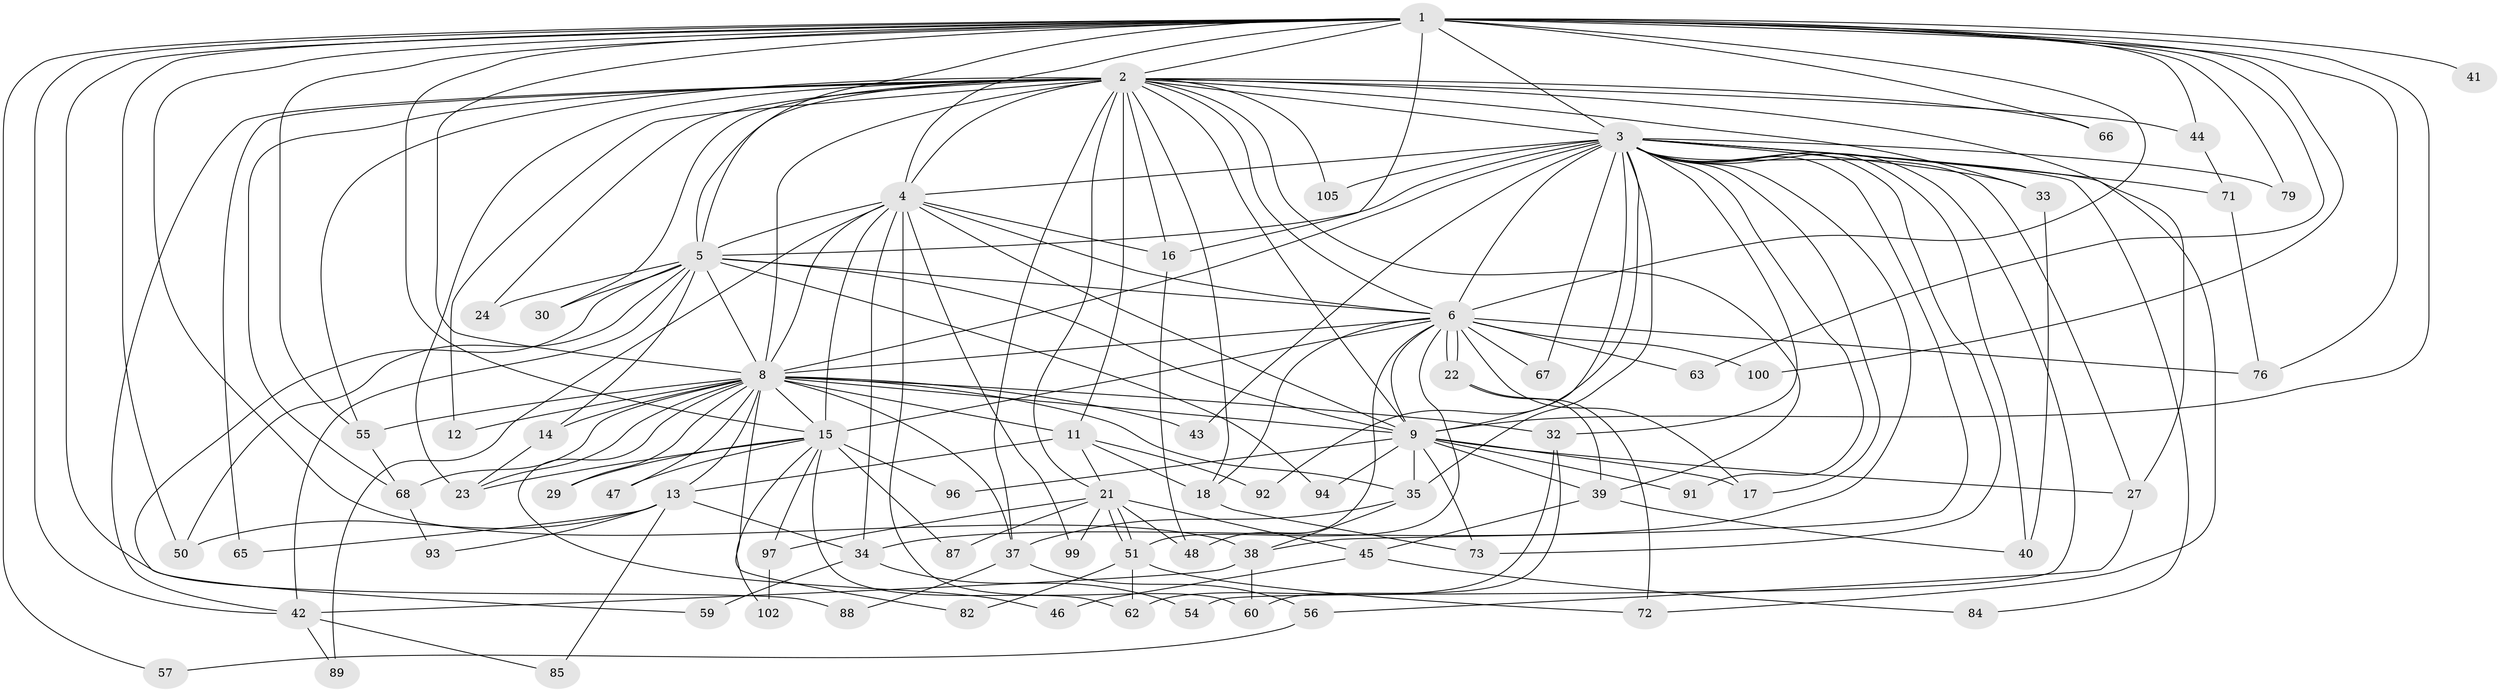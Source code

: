 // Generated by graph-tools (version 1.1) at 2025/23/03/03/25 07:23:41]
// undirected, 74 vertices, 185 edges
graph export_dot {
graph [start="1"]
  node [color=gray90,style=filled];
  1 [super="+10"];
  2 [super="+98"];
  3 [super="+7"];
  4 [super="+31"];
  5 [super="+26"];
  6 [super="+20"];
  8 [super="+83"];
  9 [super="+53"];
  11;
  12;
  13 [super="+28"];
  14 [super="+64"];
  15 [super="+25"];
  16 [super="+36"];
  17 [super="+52"];
  18 [super="+19"];
  21 [super="+61"];
  22;
  23 [super="+95"];
  24;
  27 [super="+70"];
  29;
  30;
  32;
  33;
  34 [super="+81"];
  35 [super="+74"];
  37 [super="+49"];
  38 [super="+86"];
  39 [super="+75"];
  40 [super="+106"];
  41;
  42 [super="+69"];
  43;
  44;
  45;
  46;
  47;
  48;
  50 [super="+78"];
  51 [super="+58"];
  54;
  55 [super="+101"];
  56;
  57;
  59;
  60;
  62 [super="+77"];
  63;
  65;
  66;
  67;
  68 [super="+80"];
  71 [super="+103"];
  72 [super="+104"];
  73 [super="+90"];
  76;
  79;
  82;
  84;
  85;
  87;
  88;
  89;
  91;
  92;
  93;
  94;
  96;
  97;
  99;
  100;
  102;
  105;
  1 -- 2 [weight=2];
  1 -- 3 [weight=4];
  1 -- 4 [weight=2];
  1 -- 5 [weight=2];
  1 -- 6 [weight=2];
  1 -- 8 [weight=2];
  1 -- 9 [weight=2];
  1 -- 15;
  1 -- 16;
  1 -- 38;
  1 -- 41 [weight=2];
  1 -- 42;
  1 -- 44;
  1 -- 50;
  1 -- 57;
  1 -- 76;
  1 -- 88;
  1 -- 66;
  1 -- 100;
  1 -- 79;
  1 -- 63;
  1 -- 55;
  2 -- 3 [weight=2];
  2 -- 4;
  2 -- 5 [weight=2];
  2 -- 6;
  2 -- 8;
  2 -- 9;
  2 -- 11;
  2 -- 12;
  2 -- 21;
  2 -- 23;
  2 -- 24;
  2 -- 27;
  2 -- 30;
  2 -- 33;
  2 -- 37;
  2 -- 39;
  2 -- 44;
  2 -- 55;
  2 -- 65;
  2 -- 66;
  2 -- 105;
  2 -- 16;
  2 -- 68;
  2 -- 42;
  2 -- 18;
  3 -- 4 [weight=2];
  3 -- 5 [weight=2];
  3 -- 6 [weight=3];
  3 -- 8 [weight=2];
  3 -- 9 [weight=2];
  3 -- 33;
  3 -- 35;
  3 -- 38;
  3 -- 40 [weight=2];
  3 -- 43;
  3 -- 67;
  3 -- 71;
  3 -- 72;
  3 -- 91;
  3 -- 105;
  3 -- 73;
  3 -- 79;
  3 -- 84;
  3 -- 27;
  3 -- 92;
  3 -- 32;
  3 -- 34;
  3 -- 54;
  3 -- 17;
  4 -- 5;
  4 -- 6;
  4 -- 8;
  4 -- 9;
  4 -- 16;
  4 -- 60;
  4 -- 89;
  4 -- 99;
  4 -- 34;
  4 -- 15;
  5 -- 6;
  5 -- 8;
  5 -- 9;
  5 -- 14;
  5 -- 24;
  5 -- 30;
  5 -- 42;
  5 -- 94;
  5 -- 59;
  5 -- 50;
  6 -- 8;
  6 -- 9;
  6 -- 15;
  6 -- 17;
  6 -- 18;
  6 -- 22;
  6 -- 22;
  6 -- 48;
  6 -- 63;
  6 -- 67;
  6 -- 76;
  6 -- 100;
  6 -- 51;
  8 -- 9;
  8 -- 11;
  8 -- 12;
  8 -- 13 [weight=2];
  8 -- 14;
  8 -- 23;
  8 -- 29;
  8 -- 32;
  8 -- 37;
  8 -- 43;
  8 -- 46;
  8 -- 47;
  8 -- 55;
  8 -- 68;
  8 -- 82;
  8 -- 35;
  8 -- 15;
  9 -- 17;
  9 -- 35;
  9 -- 91;
  9 -- 94;
  9 -- 96;
  9 -- 39;
  9 -- 73;
  9 -- 27;
  11 -- 13;
  11 -- 18;
  11 -- 21;
  11 -- 92;
  13 -- 34;
  13 -- 50;
  13 -- 65;
  13 -- 85;
  13 -- 93;
  14 -- 23;
  15 -- 29;
  15 -- 47;
  15 -- 87;
  15 -- 97;
  15 -- 102;
  15 -- 96;
  15 -- 62;
  15 -- 23;
  16 -- 48;
  18 -- 73;
  21 -- 45;
  21 -- 51;
  21 -- 51;
  21 -- 87;
  21 -- 97;
  21 -- 99;
  21 -- 48;
  22 -- 39;
  22 -- 72;
  27 -- 56;
  32 -- 60;
  32 -- 62;
  33 -- 40;
  34 -- 54;
  34 -- 59;
  35 -- 37;
  35 -- 38;
  37 -- 56;
  37 -- 88;
  38 -- 60;
  38 -- 42;
  39 -- 45;
  39 -- 40;
  42 -- 85;
  42 -- 89;
  44 -- 71;
  45 -- 46;
  45 -- 84;
  51 -- 82;
  51 -- 72;
  51 -- 62;
  55 -- 68;
  56 -- 57;
  68 -- 93;
  71 -- 76;
  97 -- 102;
}
